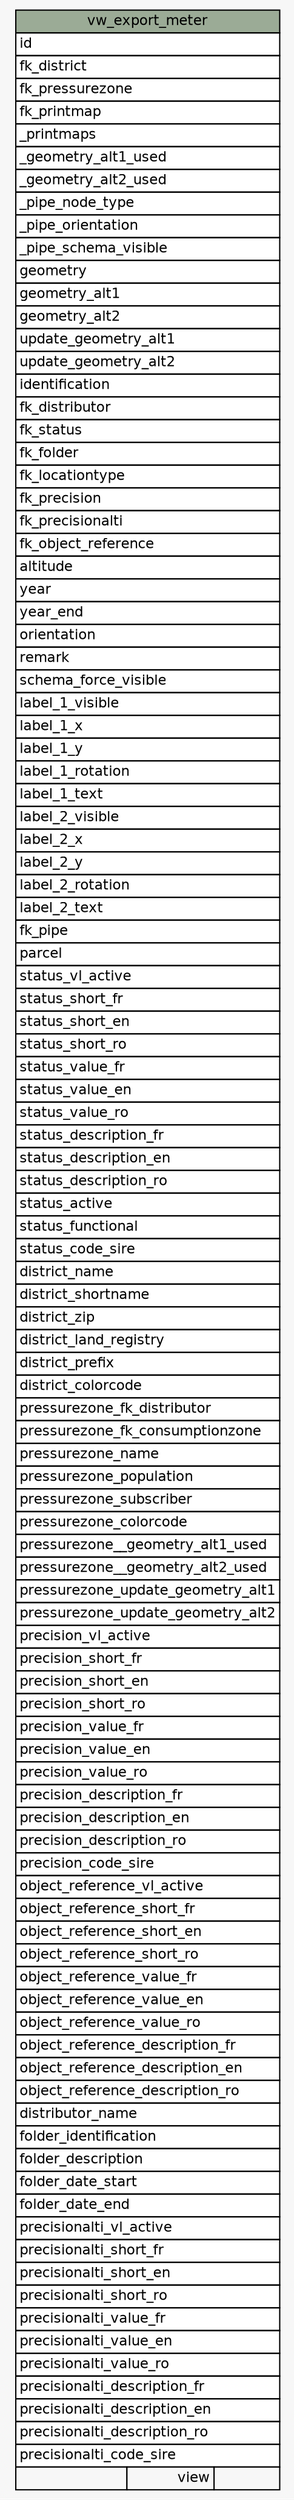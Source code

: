 // dot 2.38.0 on Linux 4.8.0-42-generic
// SchemaSpy rev 590
digraph "vw_export_meter" {
  graph [
    rankdir="RL"
    bgcolor="#f7f7f7"
    nodesep="0.18"
    ranksep="0.46"
    fontname="Helvetica"
    fontsize="11"
  ];
  node [
    fontname="Helvetica"
    fontsize="11"
    shape="plaintext"
  ];
  edge [
    arrowsize="0.8"
  ];
  "vw_export_meter" [
    label=<
    <TABLE BORDER="0" CELLBORDER="1" CELLSPACING="0" BGCOLOR="#ffffff">
      <TR><TD COLSPAN="3" BGCOLOR="#9bab96" ALIGN="CENTER">vw_export_meter</TD></TR>
      <TR><TD PORT="id" COLSPAN="3" ALIGN="LEFT">id</TD></TR>
      <TR><TD PORT="fk_district" COLSPAN="3" ALIGN="LEFT">fk_district</TD></TR>
      <TR><TD PORT="fk_pressurezone" COLSPAN="3" ALIGN="LEFT">fk_pressurezone</TD></TR>
      <TR><TD PORT="fk_printmap" COLSPAN="3" ALIGN="LEFT">fk_printmap</TD></TR>
      <TR><TD PORT="_printmaps" COLSPAN="3" ALIGN="LEFT">_printmaps</TD></TR>
      <TR><TD PORT="_geometry_alt1_used" COLSPAN="3" ALIGN="LEFT">_geometry_alt1_used</TD></TR>
      <TR><TD PORT="_geometry_alt2_used" COLSPAN="3" ALIGN="LEFT">_geometry_alt2_used</TD></TR>
      <TR><TD PORT="_pipe_node_type" COLSPAN="3" ALIGN="LEFT">_pipe_node_type</TD></TR>
      <TR><TD PORT="_pipe_orientation" COLSPAN="3" ALIGN="LEFT">_pipe_orientation</TD></TR>
      <TR><TD PORT="_pipe_schema_visible" COLSPAN="3" ALIGN="LEFT">_pipe_schema_visible</TD></TR>
      <TR><TD PORT="geometry" COLSPAN="3" ALIGN="LEFT">geometry</TD></TR>
      <TR><TD PORT="geometry_alt1" COLSPAN="3" ALIGN="LEFT">geometry_alt1</TD></TR>
      <TR><TD PORT="geometry_alt2" COLSPAN="3" ALIGN="LEFT">geometry_alt2</TD></TR>
      <TR><TD PORT="update_geometry_alt1" COLSPAN="3" ALIGN="LEFT">update_geometry_alt1</TD></TR>
      <TR><TD PORT="update_geometry_alt2" COLSPAN="3" ALIGN="LEFT">update_geometry_alt2</TD></TR>
      <TR><TD PORT="identification" COLSPAN="3" ALIGN="LEFT">identification</TD></TR>
      <TR><TD PORT="fk_distributor" COLSPAN="3" ALIGN="LEFT">fk_distributor</TD></TR>
      <TR><TD PORT="fk_status" COLSPAN="3" ALIGN="LEFT">fk_status</TD></TR>
      <TR><TD PORT="fk_folder" COLSPAN="3" ALIGN="LEFT">fk_folder</TD></TR>
      <TR><TD PORT="fk_locationtype" COLSPAN="3" ALIGN="LEFT">fk_locationtype</TD></TR>
      <TR><TD PORT="fk_precision" COLSPAN="3" ALIGN="LEFT">fk_precision</TD></TR>
      <TR><TD PORT="fk_precisionalti" COLSPAN="3" ALIGN="LEFT">fk_precisionalti</TD></TR>
      <TR><TD PORT="fk_object_reference" COLSPAN="3" ALIGN="LEFT">fk_object_reference</TD></TR>
      <TR><TD PORT="altitude" COLSPAN="3" ALIGN="LEFT">altitude</TD></TR>
      <TR><TD PORT="year" COLSPAN="3" ALIGN="LEFT">year</TD></TR>
      <TR><TD PORT="year_end" COLSPAN="3" ALIGN="LEFT">year_end</TD></TR>
      <TR><TD PORT="orientation" COLSPAN="3" ALIGN="LEFT">orientation</TD></TR>
      <TR><TD PORT="remark" COLSPAN="3" ALIGN="LEFT">remark</TD></TR>
      <TR><TD PORT="schema_force_visible" COLSPAN="3" ALIGN="LEFT">schema_force_visible</TD></TR>
      <TR><TD PORT="label_1_visible" COLSPAN="3" ALIGN="LEFT">label_1_visible</TD></TR>
      <TR><TD PORT="label_1_x" COLSPAN="3" ALIGN="LEFT">label_1_x</TD></TR>
      <TR><TD PORT="label_1_y" COLSPAN="3" ALIGN="LEFT">label_1_y</TD></TR>
      <TR><TD PORT="label_1_rotation" COLSPAN="3" ALIGN="LEFT">label_1_rotation</TD></TR>
      <TR><TD PORT="label_1_text" COLSPAN="3" ALIGN="LEFT">label_1_text</TD></TR>
      <TR><TD PORT="label_2_visible" COLSPAN="3" ALIGN="LEFT">label_2_visible</TD></TR>
      <TR><TD PORT="label_2_x" COLSPAN="3" ALIGN="LEFT">label_2_x</TD></TR>
      <TR><TD PORT="label_2_y" COLSPAN="3" ALIGN="LEFT">label_2_y</TD></TR>
      <TR><TD PORT="label_2_rotation" COLSPAN="3" ALIGN="LEFT">label_2_rotation</TD></TR>
      <TR><TD PORT="label_2_text" COLSPAN="3" ALIGN="LEFT">label_2_text</TD></TR>
      <TR><TD PORT="fk_pipe" COLSPAN="3" ALIGN="LEFT">fk_pipe</TD></TR>
      <TR><TD PORT="parcel" COLSPAN="3" ALIGN="LEFT">parcel</TD></TR>
      <TR><TD PORT="status_vl_active" COLSPAN="3" ALIGN="LEFT">status_vl_active</TD></TR>
      <TR><TD PORT="status_short_fr" COLSPAN="3" ALIGN="LEFT">status_short_fr</TD></TR>
      <TR><TD PORT="status_short_en" COLSPAN="3" ALIGN="LEFT">status_short_en</TD></TR>
      <TR><TD PORT="status_short_ro" COLSPAN="3" ALIGN="LEFT">status_short_ro</TD></TR>
      <TR><TD PORT="status_value_fr" COLSPAN="3" ALIGN="LEFT">status_value_fr</TD></TR>
      <TR><TD PORT="status_value_en" COLSPAN="3" ALIGN="LEFT">status_value_en</TD></TR>
      <TR><TD PORT="status_value_ro" COLSPAN="3" ALIGN="LEFT">status_value_ro</TD></TR>
      <TR><TD PORT="status_description_fr" COLSPAN="3" ALIGN="LEFT">status_description_fr</TD></TR>
      <TR><TD PORT="status_description_en" COLSPAN="3" ALIGN="LEFT">status_description_en</TD></TR>
      <TR><TD PORT="status_description_ro" COLSPAN="3" ALIGN="LEFT">status_description_ro</TD></TR>
      <TR><TD PORT="status_active" COLSPAN="3" ALIGN="LEFT">status_active</TD></TR>
      <TR><TD PORT="status_functional" COLSPAN="3" ALIGN="LEFT">status_functional</TD></TR>
      <TR><TD PORT="status_code_sire" COLSPAN="3" ALIGN="LEFT">status_code_sire</TD></TR>
      <TR><TD PORT="district_name" COLSPAN="3" ALIGN="LEFT">district_name</TD></TR>
      <TR><TD PORT="district_shortname" COLSPAN="3" ALIGN="LEFT">district_shortname</TD></TR>
      <TR><TD PORT="district_zip" COLSPAN="3" ALIGN="LEFT">district_zip</TD></TR>
      <TR><TD PORT="district_land_registry" COLSPAN="3" ALIGN="LEFT">district_land_registry</TD></TR>
      <TR><TD PORT="district_prefix" COLSPAN="3" ALIGN="LEFT">district_prefix</TD></TR>
      <TR><TD PORT="district_colorcode" COLSPAN="3" ALIGN="LEFT">district_colorcode</TD></TR>
      <TR><TD PORT="pressurezone_fk_distributor" COLSPAN="3" ALIGN="LEFT">pressurezone_fk_distributor</TD></TR>
      <TR><TD PORT="pressurezone_fk_consumptionzone" COLSPAN="3" ALIGN="LEFT">pressurezone_fk_consumptionzone</TD></TR>
      <TR><TD PORT="pressurezone_name" COLSPAN="3" ALIGN="LEFT">pressurezone_name</TD></TR>
      <TR><TD PORT="pressurezone_population" COLSPAN="3" ALIGN="LEFT">pressurezone_population</TD></TR>
      <TR><TD PORT="pressurezone_subscriber" COLSPAN="3" ALIGN="LEFT">pressurezone_subscriber</TD></TR>
      <TR><TD PORT="pressurezone_colorcode" COLSPAN="3" ALIGN="LEFT">pressurezone_colorcode</TD></TR>
      <TR><TD PORT="pressurezone__geometry_alt1_used" COLSPAN="3" ALIGN="LEFT">pressurezone__geometry_alt1_used</TD></TR>
      <TR><TD PORT="pressurezone__geometry_alt2_used" COLSPAN="3" ALIGN="LEFT">pressurezone__geometry_alt2_used</TD></TR>
      <TR><TD PORT="pressurezone_update_geometry_alt1" COLSPAN="3" ALIGN="LEFT">pressurezone_update_geometry_alt1</TD></TR>
      <TR><TD PORT="pressurezone_update_geometry_alt2" COLSPAN="3" ALIGN="LEFT">pressurezone_update_geometry_alt2</TD></TR>
      <TR><TD PORT="precision_vl_active" COLSPAN="3" ALIGN="LEFT">precision_vl_active</TD></TR>
      <TR><TD PORT="precision_short_fr" COLSPAN="3" ALIGN="LEFT">precision_short_fr</TD></TR>
      <TR><TD PORT="precision_short_en" COLSPAN="3" ALIGN="LEFT">precision_short_en</TD></TR>
      <TR><TD PORT="precision_short_ro" COLSPAN="3" ALIGN="LEFT">precision_short_ro</TD></TR>
      <TR><TD PORT="precision_value_fr" COLSPAN="3" ALIGN="LEFT">precision_value_fr</TD></TR>
      <TR><TD PORT="precision_value_en" COLSPAN="3" ALIGN="LEFT">precision_value_en</TD></TR>
      <TR><TD PORT="precision_value_ro" COLSPAN="3" ALIGN="LEFT">precision_value_ro</TD></TR>
      <TR><TD PORT="precision_description_fr" COLSPAN="3" ALIGN="LEFT">precision_description_fr</TD></TR>
      <TR><TD PORT="precision_description_en" COLSPAN="3" ALIGN="LEFT">precision_description_en</TD></TR>
      <TR><TD PORT="precision_description_ro" COLSPAN="3" ALIGN="LEFT">precision_description_ro</TD></TR>
      <TR><TD PORT="precision_code_sire" COLSPAN="3" ALIGN="LEFT">precision_code_sire</TD></TR>
      <TR><TD PORT="object_reference_vl_active" COLSPAN="3" ALIGN="LEFT">object_reference_vl_active</TD></TR>
      <TR><TD PORT="object_reference_short_fr" COLSPAN="3" ALIGN="LEFT">object_reference_short_fr</TD></TR>
      <TR><TD PORT="object_reference_short_en" COLSPAN="3" ALIGN="LEFT">object_reference_short_en</TD></TR>
      <TR><TD PORT="object_reference_short_ro" COLSPAN="3" ALIGN="LEFT">object_reference_short_ro</TD></TR>
      <TR><TD PORT="object_reference_value_fr" COLSPAN="3" ALIGN="LEFT">object_reference_value_fr</TD></TR>
      <TR><TD PORT="object_reference_value_en" COLSPAN="3" ALIGN="LEFT">object_reference_value_en</TD></TR>
      <TR><TD PORT="object_reference_value_ro" COLSPAN="3" ALIGN="LEFT">object_reference_value_ro</TD></TR>
      <TR><TD PORT="object_reference_description_fr" COLSPAN="3" ALIGN="LEFT">object_reference_description_fr</TD></TR>
      <TR><TD PORT="object_reference_description_en" COLSPAN="3" ALIGN="LEFT">object_reference_description_en</TD></TR>
      <TR><TD PORT="object_reference_description_ro" COLSPAN="3" ALIGN="LEFT">object_reference_description_ro</TD></TR>
      <TR><TD PORT="distributor_name" COLSPAN="3" ALIGN="LEFT">distributor_name</TD></TR>
      <TR><TD PORT="folder_identification" COLSPAN="3" ALIGN="LEFT">folder_identification</TD></TR>
      <TR><TD PORT="folder_description" COLSPAN="3" ALIGN="LEFT">folder_description</TD></TR>
      <TR><TD PORT="folder_date_start" COLSPAN="3" ALIGN="LEFT">folder_date_start</TD></TR>
      <TR><TD PORT="folder_date_end" COLSPAN="3" ALIGN="LEFT">folder_date_end</TD></TR>
      <TR><TD PORT="precisionalti_vl_active" COLSPAN="3" ALIGN="LEFT">precisionalti_vl_active</TD></TR>
      <TR><TD PORT="precisionalti_short_fr" COLSPAN="3" ALIGN="LEFT">precisionalti_short_fr</TD></TR>
      <TR><TD PORT="precisionalti_short_en" COLSPAN="3" ALIGN="LEFT">precisionalti_short_en</TD></TR>
      <TR><TD PORT="precisionalti_short_ro" COLSPAN="3" ALIGN="LEFT">precisionalti_short_ro</TD></TR>
      <TR><TD PORT="precisionalti_value_fr" COLSPAN="3" ALIGN="LEFT">precisionalti_value_fr</TD></TR>
      <TR><TD PORT="precisionalti_value_en" COLSPAN="3" ALIGN="LEFT">precisionalti_value_en</TD></TR>
      <TR><TD PORT="precisionalti_value_ro" COLSPAN="3" ALIGN="LEFT">precisionalti_value_ro</TD></TR>
      <TR><TD PORT="precisionalti_description_fr" COLSPAN="3" ALIGN="LEFT">precisionalti_description_fr</TD></TR>
      <TR><TD PORT="precisionalti_description_en" COLSPAN="3" ALIGN="LEFT">precisionalti_description_en</TD></TR>
      <TR><TD PORT="precisionalti_description_ro" COLSPAN="3" ALIGN="LEFT">precisionalti_description_ro</TD></TR>
      <TR><TD PORT="precisionalti_code_sire" COLSPAN="3" ALIGN="LEFT">precisionalti_code_sire</TD></TR>
      <TR><TD ALIGN="LEFT" BGCOLOR="#f7f7f7">  </TD><TD ALIGN="RIGHT" BGCOLOR="#f7f7f7">view</TD><TD ALIGN="RIGHT" BGCOLOR="#f7f7f7">  </TD></TR>
    </TABLE>>
    URL="tables/vw_export_meter.html"
    tooltip="vw_export_meter"
  ];
}
